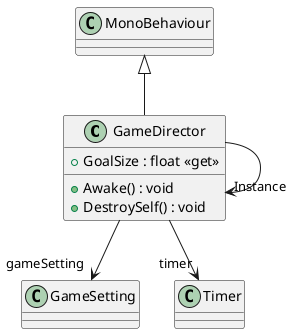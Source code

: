 @startuml
class GameDirector {
    + GoalSize : float <<get>>
    + Awake() : void
    + DestroySelf() : void
}
MonoBehaviour <|-- GameDirector
GameDirector --> "gameSetting" GameSetting
GameDirector --> "timer" Timer
GameDirector --> "Instance" GameDirector
@enduml
